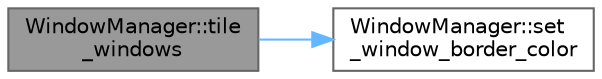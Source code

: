digraph "WindowManager::tile_windows"
{
 // LATEX_PDF_SIZE
  bgcolor="transparent";
  edge [fontname=Helvetica,fontsize=10,labelfontname=Helvetica,labelfontsize=10];
  node [fontname=Helvetica,fontsize=10,shape=box,height=0.2,width=0.4];
  rankdir="LR";
  Node1 [id="Node000001",label="WindowManager::tile\l_windows",height=0.2,width=0.4,color="gray40", fillcolor="grey60", style="filled", fontcolor="black",tooltip="Tiles all windows in the current workspace."];
  Node1 -> Node2 [id="edge1_Node000001_Node000002",color="steelblue1",style="solid",tooltip=" "];
  Node2 [id="Node000002",label="WindowManager::set\l_window_border_color",height=0.2,width=0.4,color="grey40", fillcolor="white", style="filled",URL="$classWindowManager.html#a6bcb4661cf62ac13a5b4def37f62d129",tooltip="Sets the border color of the window to the given color."];
}
